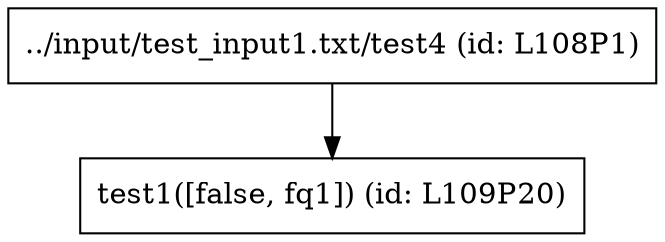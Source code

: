 digraph graphname {
"../input/test_input1.txt/test4 (id: L108P1)"[shape=box]
"test1([false, fq1]) (id: L109P20)"[shape=box]
"../input/test_input1.txt/test4 (id: L108P1)" -> "test1([false, fq1]) (id: L109P20)"[shape=box];
}
